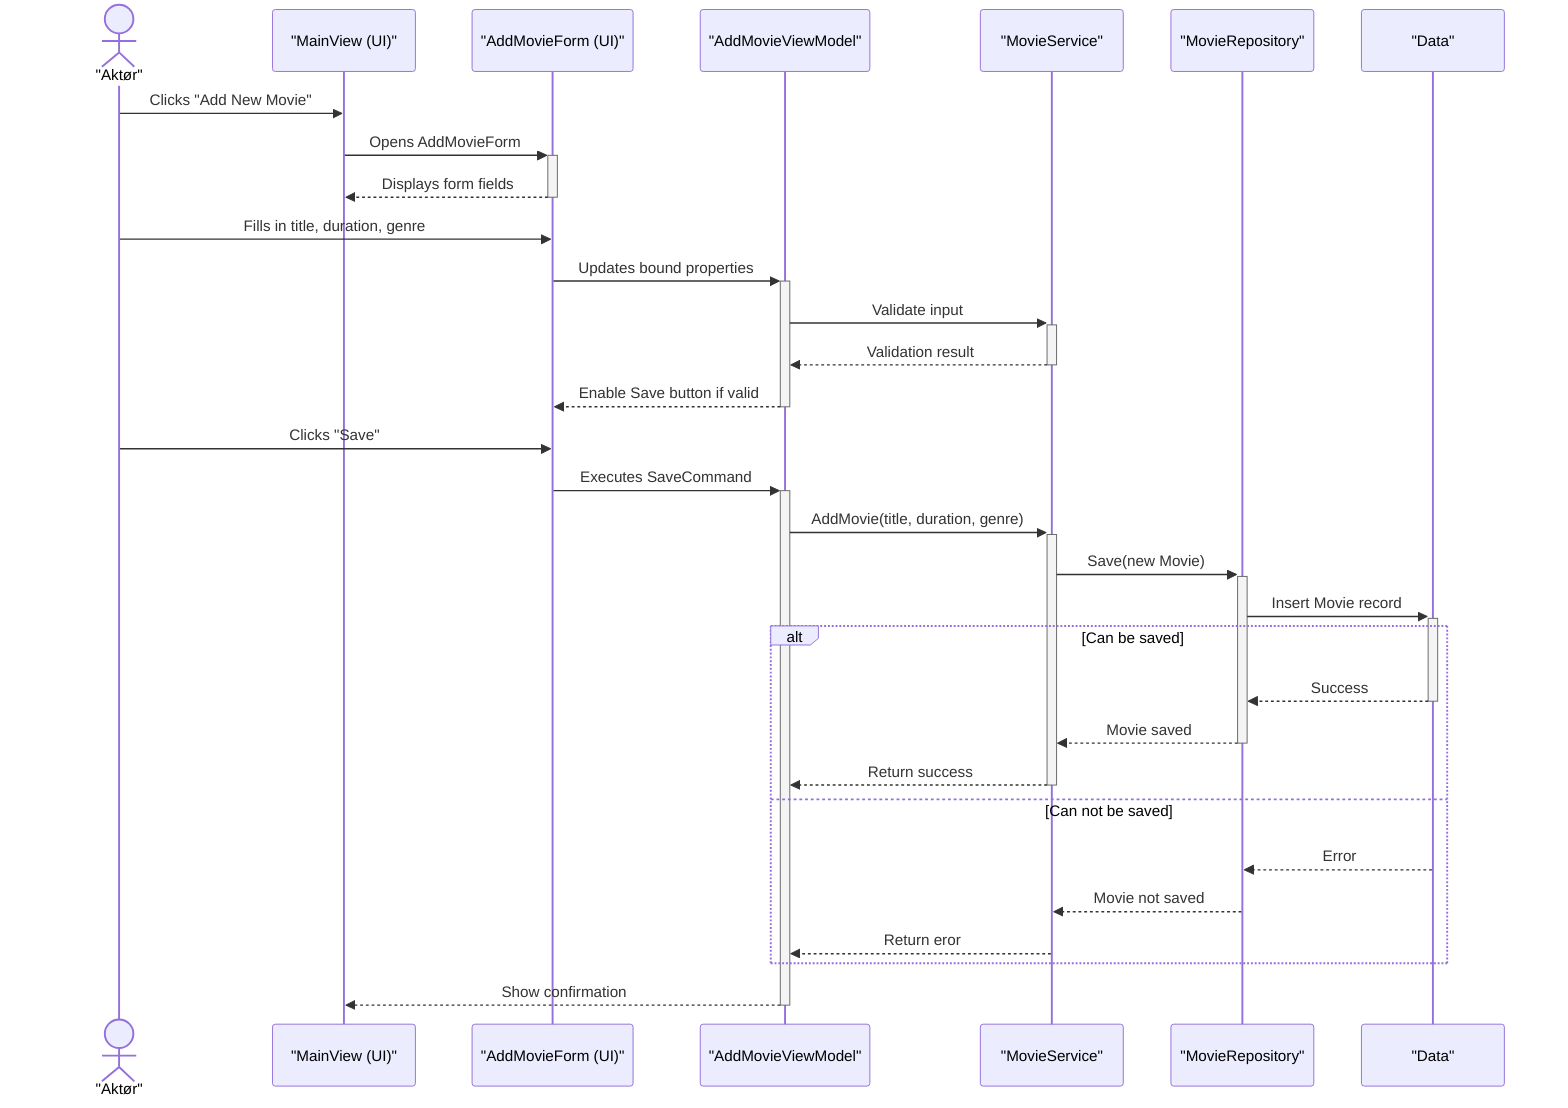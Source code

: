 ﻿sequenceDiagram
    actor JensPeter as "Aktør"
    participant UI as "MainView (UI)"
    participant Form as "AddMovieForm (UI)"
    participant VM as "AddMovieViewModel"
    participant Service as "MovieService"
    participant Repo as "MovieRepository"
    participant DB as "Data"

    JensPeter->>UI: Clicks "Add New Movie"
    UI->>+Form: Opens AddMovieForm
    Form-->>-UI: Displays form fields

    JensPeter->>Form: Fills in title, duration, genre
    Form->>+VM: Updates bound properties

    VM->>+Service: Validate input
    Service-->>-VM: Validation result
    VM-->>-Form: Enable Save button if valid

    JensPeter->>Form: Clicks "Save"
    Form->>+VM: Executes SaveCommand

    VM->>+Service: AddMovie(title, duration, genre)
    Service->>+Repo: Save(new Movie)
    Repo->>+DB: Insert Movie record
    alt Can be saved
    DB-->>-Repo: Success
    Repo-->>-Service: Movie saved
    Service-->>-VM: Return success
    else Can not be saved
    DB-->>Repo: Error
    Repo-->>Service: Movie not saved
    Service-->>VM: Return eror
    end
    VM-->>-UI: Show confirmation
